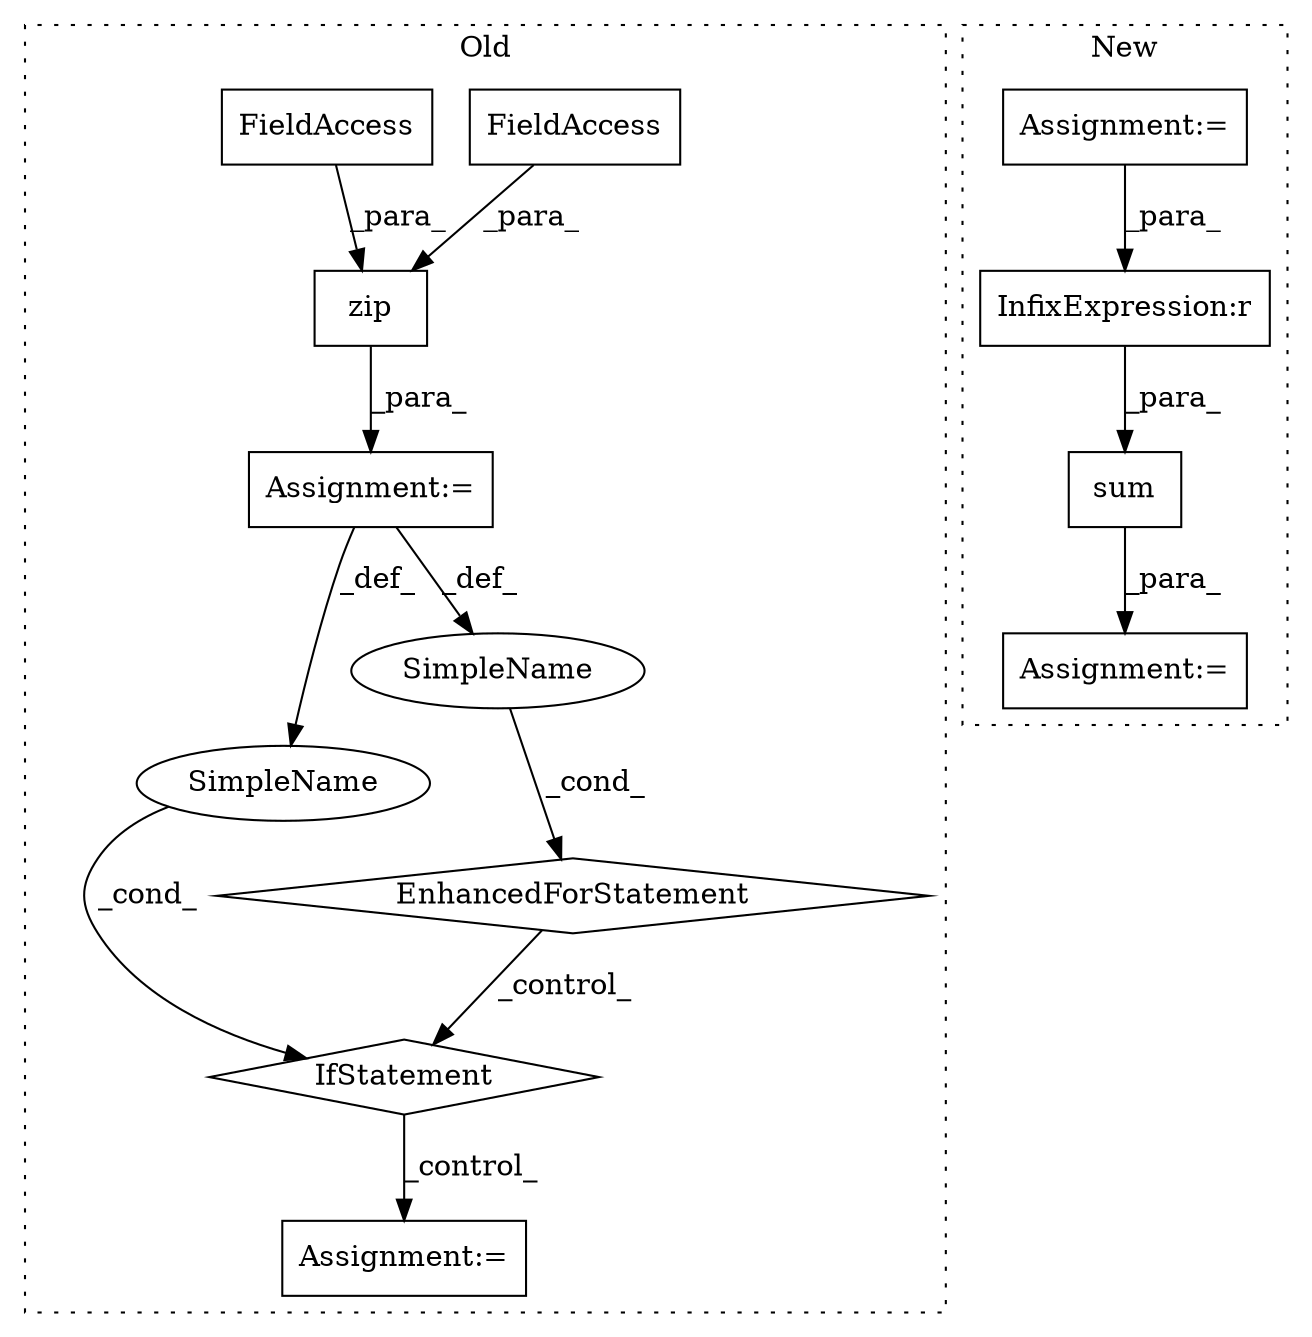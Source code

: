 digraph G {
subgraph cluster0 {
1 [label="zip" a="32" s="272,289" l="4,1" shape="box"];
3 [label="FieldAccess" a="22" s="276" l="6" shape="box"];
4 [label="Assignment:=" a="7" s="271" l="1" shape="box"];
5 [label="FieldAccess" a="22" s="283" l="6" shape="box"];
6 [label="EnhancedForStatement" a="70" s="547,639" l="67,2" shape="diamond"];
7 [label="IfStatement" a="25" s="665,679" l="4,2" shape="diamond"];
8 [label="SimpleName" a="42" s="" l="" shape="ellipse"];
9 [label="Assignment:=" a="7" s="693" l="2" shape="box"];
10 [label="SimpleName" a="42" s="618" l="5" shape="ellipse"];
label = "Old";
style="dotted";
}
subgraph cluster1 {
2 [label="sum" a="32" s="397,445" l="4,1" shape="box"];
11 [label="InfixExpression:r" a="27" s="440" l="4" shape="box"];
12 [label="Assignment:=" a="7" s="390" l="1" shape="box"];
13 [label="Assignment:=" a="7" s="255" l="1" shape="box"];
label = "New";
style="dotted";
}
1 -> 4 [label="_para_"];
2 -> 12 [label="_para_"];
3 -> 1 [label="_para_"];
4 -> 10 [label="_def_"];
4 -> 8 [label="_def_"];
5 -> 1 [label="_para_"];
6 -> 7 [label="_control_"];
7 -> 9 [label="_control_"];
8 -> 7 [label="_cond_"];
10 -> 6 [label="_cond_"];
11 -> 2 [label="_para_"];
13 -> 11 [label="_para_"];
}